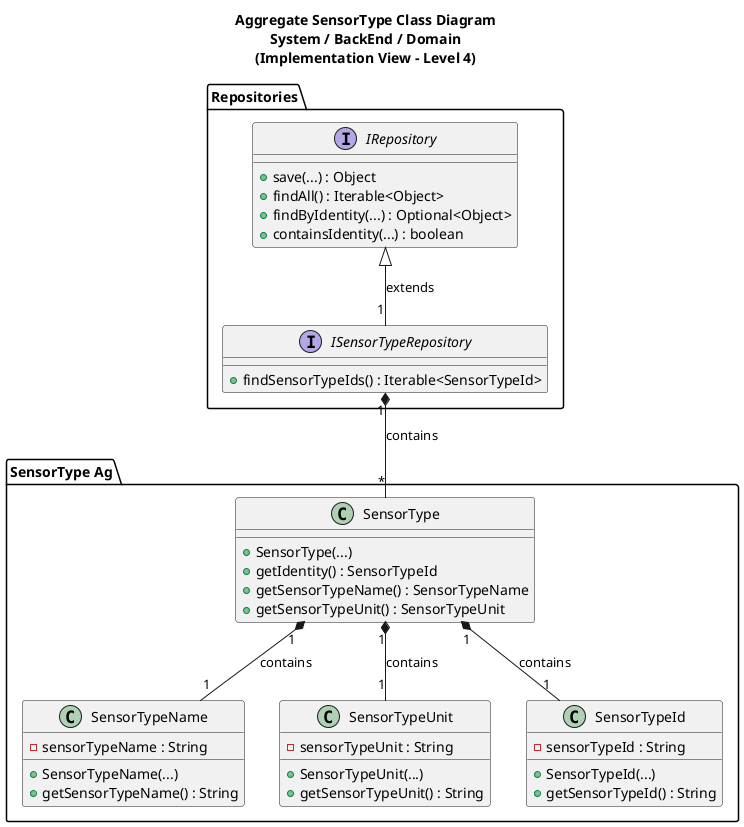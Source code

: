 @startuml

title Aggregate SensorType Class Diagram\nSystem / BackEnd / Domain\n(Implementation View - Level 4)

package "SensorType Ag" {
class SensorType {
+ SensorType(...)
+ getIdentity() : SensorTypeId
+ getSensorTypeName() : SensorTypeName
+ getSensorTypeUnit() : SensorTypeUnit
}
class SensorTypeName{
- sensorTypeName : String
+ SensorTypeName(...)
+ getSensorTypeName() : String
}
class SensorTypeUnit{
- sensorTypeUnit : String
+ SensorTypeUnit(...)
+ getSensorTypeUnit() : String
}

class SensorTypeId{
- sensorTypeId : String
+ SensorTypeId(...)
+ getSensorTypeId() : String
}
}

package Repositories {
interface IRepository {
+ save(...) : Object
+ findAll() : Iterable<Object>
+ findByIdentity(...) : Optional<Object>
+ containsIdentity(...) : boolean
}

interface ISensorTypeRepository {
+ findSensorTypeIds() : Iterable<SensorTypeId>
}
}

SensorType "1" *-- "1" SensorTypeName : contains
SensorType "1" *-- "1" SensorTypeUnit : contains
SensorType "1" *-- "1" SensorTypeId: contains

ISensorTypeRepository "1" -up-|> IRepository : extends

ISensorTypeRepository "1" *-- "*" SensorType : contains


@enduml